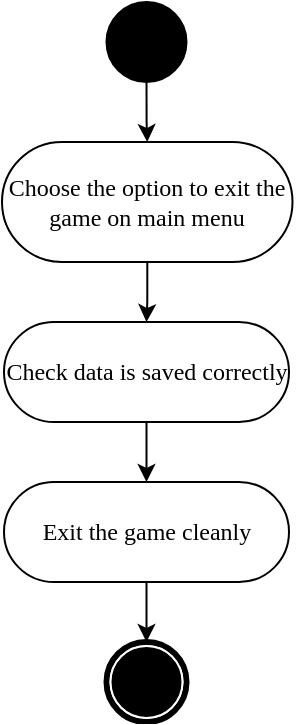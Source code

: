 <mxfile version="23.1.2" type="github">
  <diagram name="第 1 页" id="TlrLcPImfPQn0JjbF9aS">
    <mxGraphModel dx="2074" dy="3618" grid="1" gridSize="10" guides="1" tooltips="1" connect="1" arrows="1" fold="1" page="1" pageScale="1" pageWidth="291" pageHeight="413" math="0" shadow="0">
      <root>
        <mxCell id="0" />
        <mxCell id="1" parent="0" />
        <mxCell id="LObKgbLgCiNCiqsxyeOi-16" value="" style="edgeStyle=orthogonalEdgeStyle;rounded=0;orthogonalLoop=1;jettySize=auto;html=1;" parent="1" source="LObKgbLgCiNCiqsxyeOi-3" target="LObKgbLgCiNCiqsxyeOi-9" edge="1">
          <mxGeometry relative="1" as="geometry" />
        </mxCell>
        <mxCell id="LObKgbLgCiNCiqsxyeOi-3" value="Exit the game cleanly" style="rounded=1;whiteSpace=wrap;html=1;shadow=0;comic=0;labelBackgroundColor=none;strokeWidth=1;fontFamily=Verdana;fontSize=12;align=center;arcSize=50;" parent="1" vertex="1">
          <mxGeometry x="31" y="-2210" width="142.5" height="50" as="geometry" />
        </mxCell>
        <mxCell id="LObKgbLgCiNCiqsxyeOi-4" value="" style="edgeStyle=orthogonalEdgeStyle;rounded=0;orthogonalLoop=1;jettySize=auto;html=1;entryX=0.5;entryY=0;entryDx=0;entryDy=0;" parent="1" source="LObKgbLgCiNCiqsxyeOi-5" target="LObKgbLgCiNCiqsxyeOi-11" edge="1">
          <mxGeometry relative="1" as="geometry">
            <mxPoint x="97.12" y="-2380" as="targetPoint" />
          </mxGeometry>
        </mxCell>
        <mxCell id="LObKgbLgCiNCiqsxyeOi-5" value="" style="ellipse;whiteSpace=wrap;html=1;rounded=0;shadow=0;comic=0;labelBackgroundColor=none;strokeWidth=1;fillColor=#000000;fontFamily=Verdana;fontSize=12;align=center;" parent="1" vertex="1">
          <mxGeometry x="82.25" y="-2450" width="40" height="40" as="geometry" />
        </mxCell>
        <mxCell id="LObKgbLgCiNCiqsxyeOi-9" value="" style="shape=mxgraph.bpmn.shape;html=1;verticalLabelPosition=bottom;labelBackgroundColor=#ffffff;verticalAlign=top;perimeter=ellipsePerimeter;outline=end;symbol=terminate;rounded=0;shadow=0;comic=0;strokeWidth=1;fontFamily=Verdana;fontSize=12;align=center;" parent="1" vertex="1">
          <mxGeometry x="82.25" y="-2130" width="40" height="40" as="geometry" />
        </mxCell>
        <mxCell id="FzFKyYOxdwDDHmSqPdDu-6" value="" style="edgeStyle=orthogonalEdgeStyle;rounded=0;orthogonalLoop=1;jettySize=auto;html=1;" edge="1" parent="1" source="LObKgbLgCiNCiqsxyeOi-11" target="FzFKyYOxdwDDHmSqPdDu-4">
          <mxGeometry relative="1" as="geometry" />
        </mxCell>
        <mxCell id="LObKgbLgCiNCiqsxyeOi-11" value="Choose the option to exit the game on main menu" style="rounded=1;whiteSpace=wrap;html=1;shadow=0;comic=0;labelBackgroundColor=none;strokeWidth=1;fontFamily=Verdana;fontSize=12;align=center;arcSize=50;" parent="1" vertex="1">
          <mxGeometry x="30" y="-2380" width="145.25" height="60" as="geometry" />
        </mxCell>
        <mxCell id="FzFKyYOxdwDDHmSqPdDu-5" value="" style="edgeStyle=orthogonalEdgeStyle;rounded=0;orthogonalLoop=1;jettySize=auto;html=1;" edge="1" parent="1" source="FzFKyYOxdwDDHmSqPdDu-4" target="LObKgbLgCiNCiqsxyeOi-3">
          <mxGeometry relative="1" as="geometry" />
        </mxCell>
        <mxCell id="FzFKyYOxdwDDHmSqPdDu-4" value="Check data is saved correctly" style="rounded=1;whiteSpace=wrap;html=1;shadow=0;comic=0;labelBackgroundColor=none;strokeWidth=1;fontFamily=Verdana;fontSize=12;align=center;arcSize=50;" vertex="1" parent="1">
          <mxGeometry x="31" y="-2290" width="142.5" height="50" as="geometry" />
        </mxCell>
      </root>
    </mxGraphModel>
  </diagram>
</mxfile>
